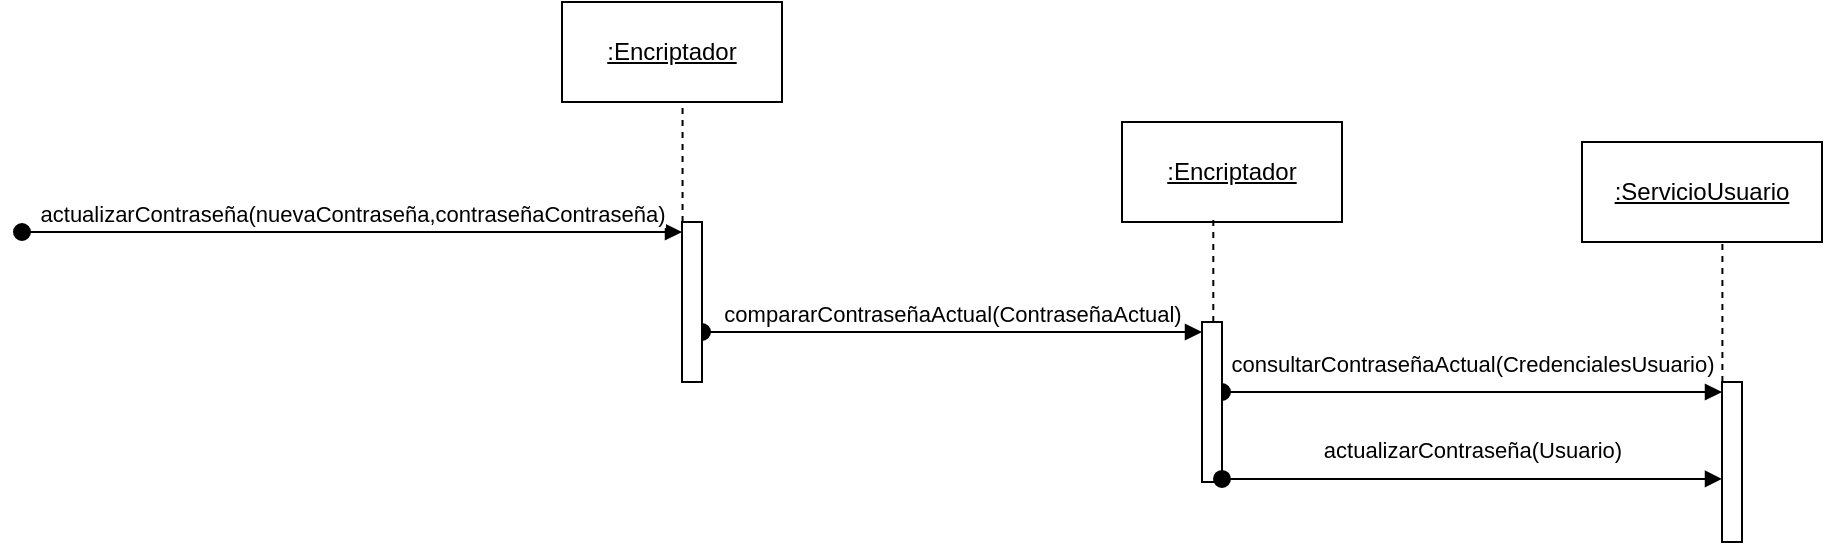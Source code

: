 <mxfile version="24.7.8">
  <diagram name="Página-1" id="dD8JN89ZZ7s76X4CXISI">
    <mxGraphModel dx="1411" dy="1138" grid="1" gridSize="10" guides="1" tooltips="1" connect="1" arrows="1" fold="1" page="1" pageScale="1" pageWidth="827" pageHeight="1169" math="0" shadow="0">
      <root>
        <mxCell id="0" />
        <mxCell id="1" parent="0" />
        <mxCell id="pggBbffTXJxngqf3v2AT-1" value="&lt;u&gt;:Encriptador&lt;/u&gt;" style="html=1;whiteSpace=wrap;" vertex="1" parent="1">
          <mxGeometry x="1090" width="110" height="50" as="geometry" />
        </mxCell>
        <mxCell id="pggBbffTXJxngqf3v2AT-3" value="actualizarContraseña(nuevaContraseña,contraseñaContraseña)" style="html=1;verticalAlign=bottom;startArrow=oval;endArrow=block;startSize=8;curved=0;rounded=0;entryX=0;entryY=0;entryDx=0;entryDy=5;" edge="1" parent="1" target="pggBbffTXJxngqf3v2AT-2">
          <mxGeometry relative="1" as="geometry">
            <mxPoint x="820" y="115" as="sourcePoint" />
          </mxGeometry>
        </mxCell>
        <mxCell id="pggBbffTXJxngqf3v2AT-4" value="compararContraseñaActual(ContraseñaActual)" style="html=1;verticalAlign=bottom;startArrow=oval;endArrow=block;startSize=8;curved=0;rounded=0;entryX=0;entryY=0;entryDx=0;entryDy=5;" edge="1" parent="1" target="pggBbffTXJxngqf3v2AT-17" source="pggBbffTXJxngqf3v2AT-2">
          <mxGeometry relative="1" as="geometry">
            <mxPoint x="1180" y="165" as="sourcePoint" />
          </mxGeometry>
        </mxCell>
        <mxCell id="pggBbffTXJxngqf3v2AT-5" value="&lt;u&gt;:Encriptador&lt;/u&gt;" style="html=1;whiteSpace=wrap;" vertex="1" parent="1">
          <mxGeometry x="1370" y="60" width="110" height="50" as="geometry" />
        </mxCell>
        <mxCell id="pggBbffTXJxngqf3v2AT-6" value="" style="html=1;points=[[0,0,0,0,5],[0,1,0,0,-5],[1,0,0,0,5],[1,1,0,0,-5]];perimeter=orthogonalPerimeter;outlineConnect=0;targetShapes=umlLifeline;portConstraint=eastwest;newEdgeStyle={&quot;curved&quot;:0,&quot;rounded&quot;:0};" vertex="1" parent="1">
          <mxGeometry x="1670" y="190" width="10" height="80" as="geometry" />
        </mxCell>
        <mxCell id="pggBbffTXJxngqf3v2AT-7" value="consultarContraseñaActual(CredencialesUsuario)" style="html=1;verticalAlign=bottom;startArrow=oval;endArrow=block;startSize=8;curved=0;rounded=0;entryX=0;entryY=0;entryDx=0;entryDy=5;" edge="1" parent="1" target="pggBbffTXJxngqf3v2AT-6">
          <mxGeometry y="5" relative="1" as="geometry">
            <mxPoint x="1420" y="195" as="sourcePoint" />
            <mxPoint as="offset" />
          </mxGeometry>
        </mxCell>
        <mxCell id="pggBbffTXJxngqf3v2AT-8" value="&lt;u&gt;:ServicioUsuario&lt;/u&gt;" style="html=1;whiteSpace=wrap;" vertex="1" parent="1">
          <mxGeometry x="1600" y="70" width="120" height="50" as="geometry" />
        </mxCell>
        <mxCell id="pggBbffTXJxngqf3v2AT-12" value="" style="endArrow=none;dashed=1;html=1;rounded=0;entryX=0.548;entryY=1.02;entryDx=0;entryDy=0;entryPerimeter=0;" edge="1" parent="1" source="pggBbffTXJxngqf3v2AT-2" target="pggBbffTXJxngqf3v2AT-1">
          <mxGeometry width="50" height="50" relative="1" as="geometry">
            <mxPoint x="1200" y="190" as="sourcePoint" />
            <mxPoint x="1250" y="140" as="targetPoint" />
          </mxGeometry>
        </mxCell>
        <mxCell id="pggBbffTXJxngqf3v2AT-13" value="" style="endArrow=none;dashed=1;html=1;rounded=0;entryX=0.415;entryY=0.98;entryDx=0;entryDy=0;entryPerimeter=0;" edge="1" parent="1" source="pggBbffTXJxngqf3v2AT-17" target="pggBbffTXJxngqf3v2AT-5">
          <mxGeometry width="50" height="50" relative="1" as="geometry">
            <mxPoint x="1130" y="130" as="sourcePoint" />
            <mxPoint x="1130" y="41" as="targetPoint" />
          </mxGeometry>
        </mxCell>
        <mxCell id="pggBbffTXJxngqf3v2AT-14" value="" style="endArrow=none;dashed=1;html=1;rounded=0;entryX=0.585;entryY=0.98;entryDx=0;entryDy=0;entryPerimeter=0;" edge="1" parent="1" source="pggBbffTXJxngqf3v2AT-6" target="pggBbffTXJxngqf3v2AT-8">
          <mxGeometry width="50" height="50" relative="1" as="geometry">
            <mxPoint x="1650" y="190" as="sourcePoint" />
            <mxPoint x="1644.67" y="115" as="targetPoint" />
          </mxGeometry>
        </mxCell>
        <mxCell id="pggBbffTXJxngqf3v2AT-17" value="" style="html=1;points=[[0,0,0,0,5],[0,1,0,0,-5],[1,0,0,0,5],[1,1,0,0,-5]];perimeter=orthogonalPerimeter;outlineConnect=0;targetShapes=umlLifeline;portConstraint=eastwest;newEdgeStyle={&quot;curved&quot;:0,&quot;rounded&quot;:0};" vertex="1" parent="1">
          <mxGeometry x="1410" y="160" width="10" height="80" as="geometry" />
        </mxCell>
        <mxCell id="pggBbffTXJxngqf3v2AT-2" value="" style="html=1;points=[[0,0,0,0,5],[0,1,0,0,-5],[1,0,0,0,5],[1,1,0,0,-5]];perimeter=orthogonalPerimeter;outlineConnect=0;targetShapes=umlLifeline;portConstraint=eastwest;newEdgeStyle={&quot;curved&quot;:0,&quot;rounded&quot;:0};" vertex="1" parent="1">
          <mxGeometry x="1150" y="110" width="10" height="80" as="geometry" />
        </mxCell>
        <mxCell id="pggBbffTXJxngqf3v2AT-23" value="actualizarContraseña(Usuario)" style="html=1;verticalAlign=bottom;startArrow=oval;endArrow=block;startSize=8;curved=0;rounded=0;entryX=0;entryY=0;entryDx=0;entryDy=5;" edge="1" parent="1">
          <mxGeometry y="5" relative="1" as="geometry">
            <mxPoint x="1420" y="238.46" as="sourcePoint" />
            <mxPoint as="offset" />
            <mxPoint x="1670" y="238.46" as="targetPoint" />
          </mxGeometry>
        </mxCell>
      </root>
    </mxGraphModel>
  </diagram>
</mxfile>
